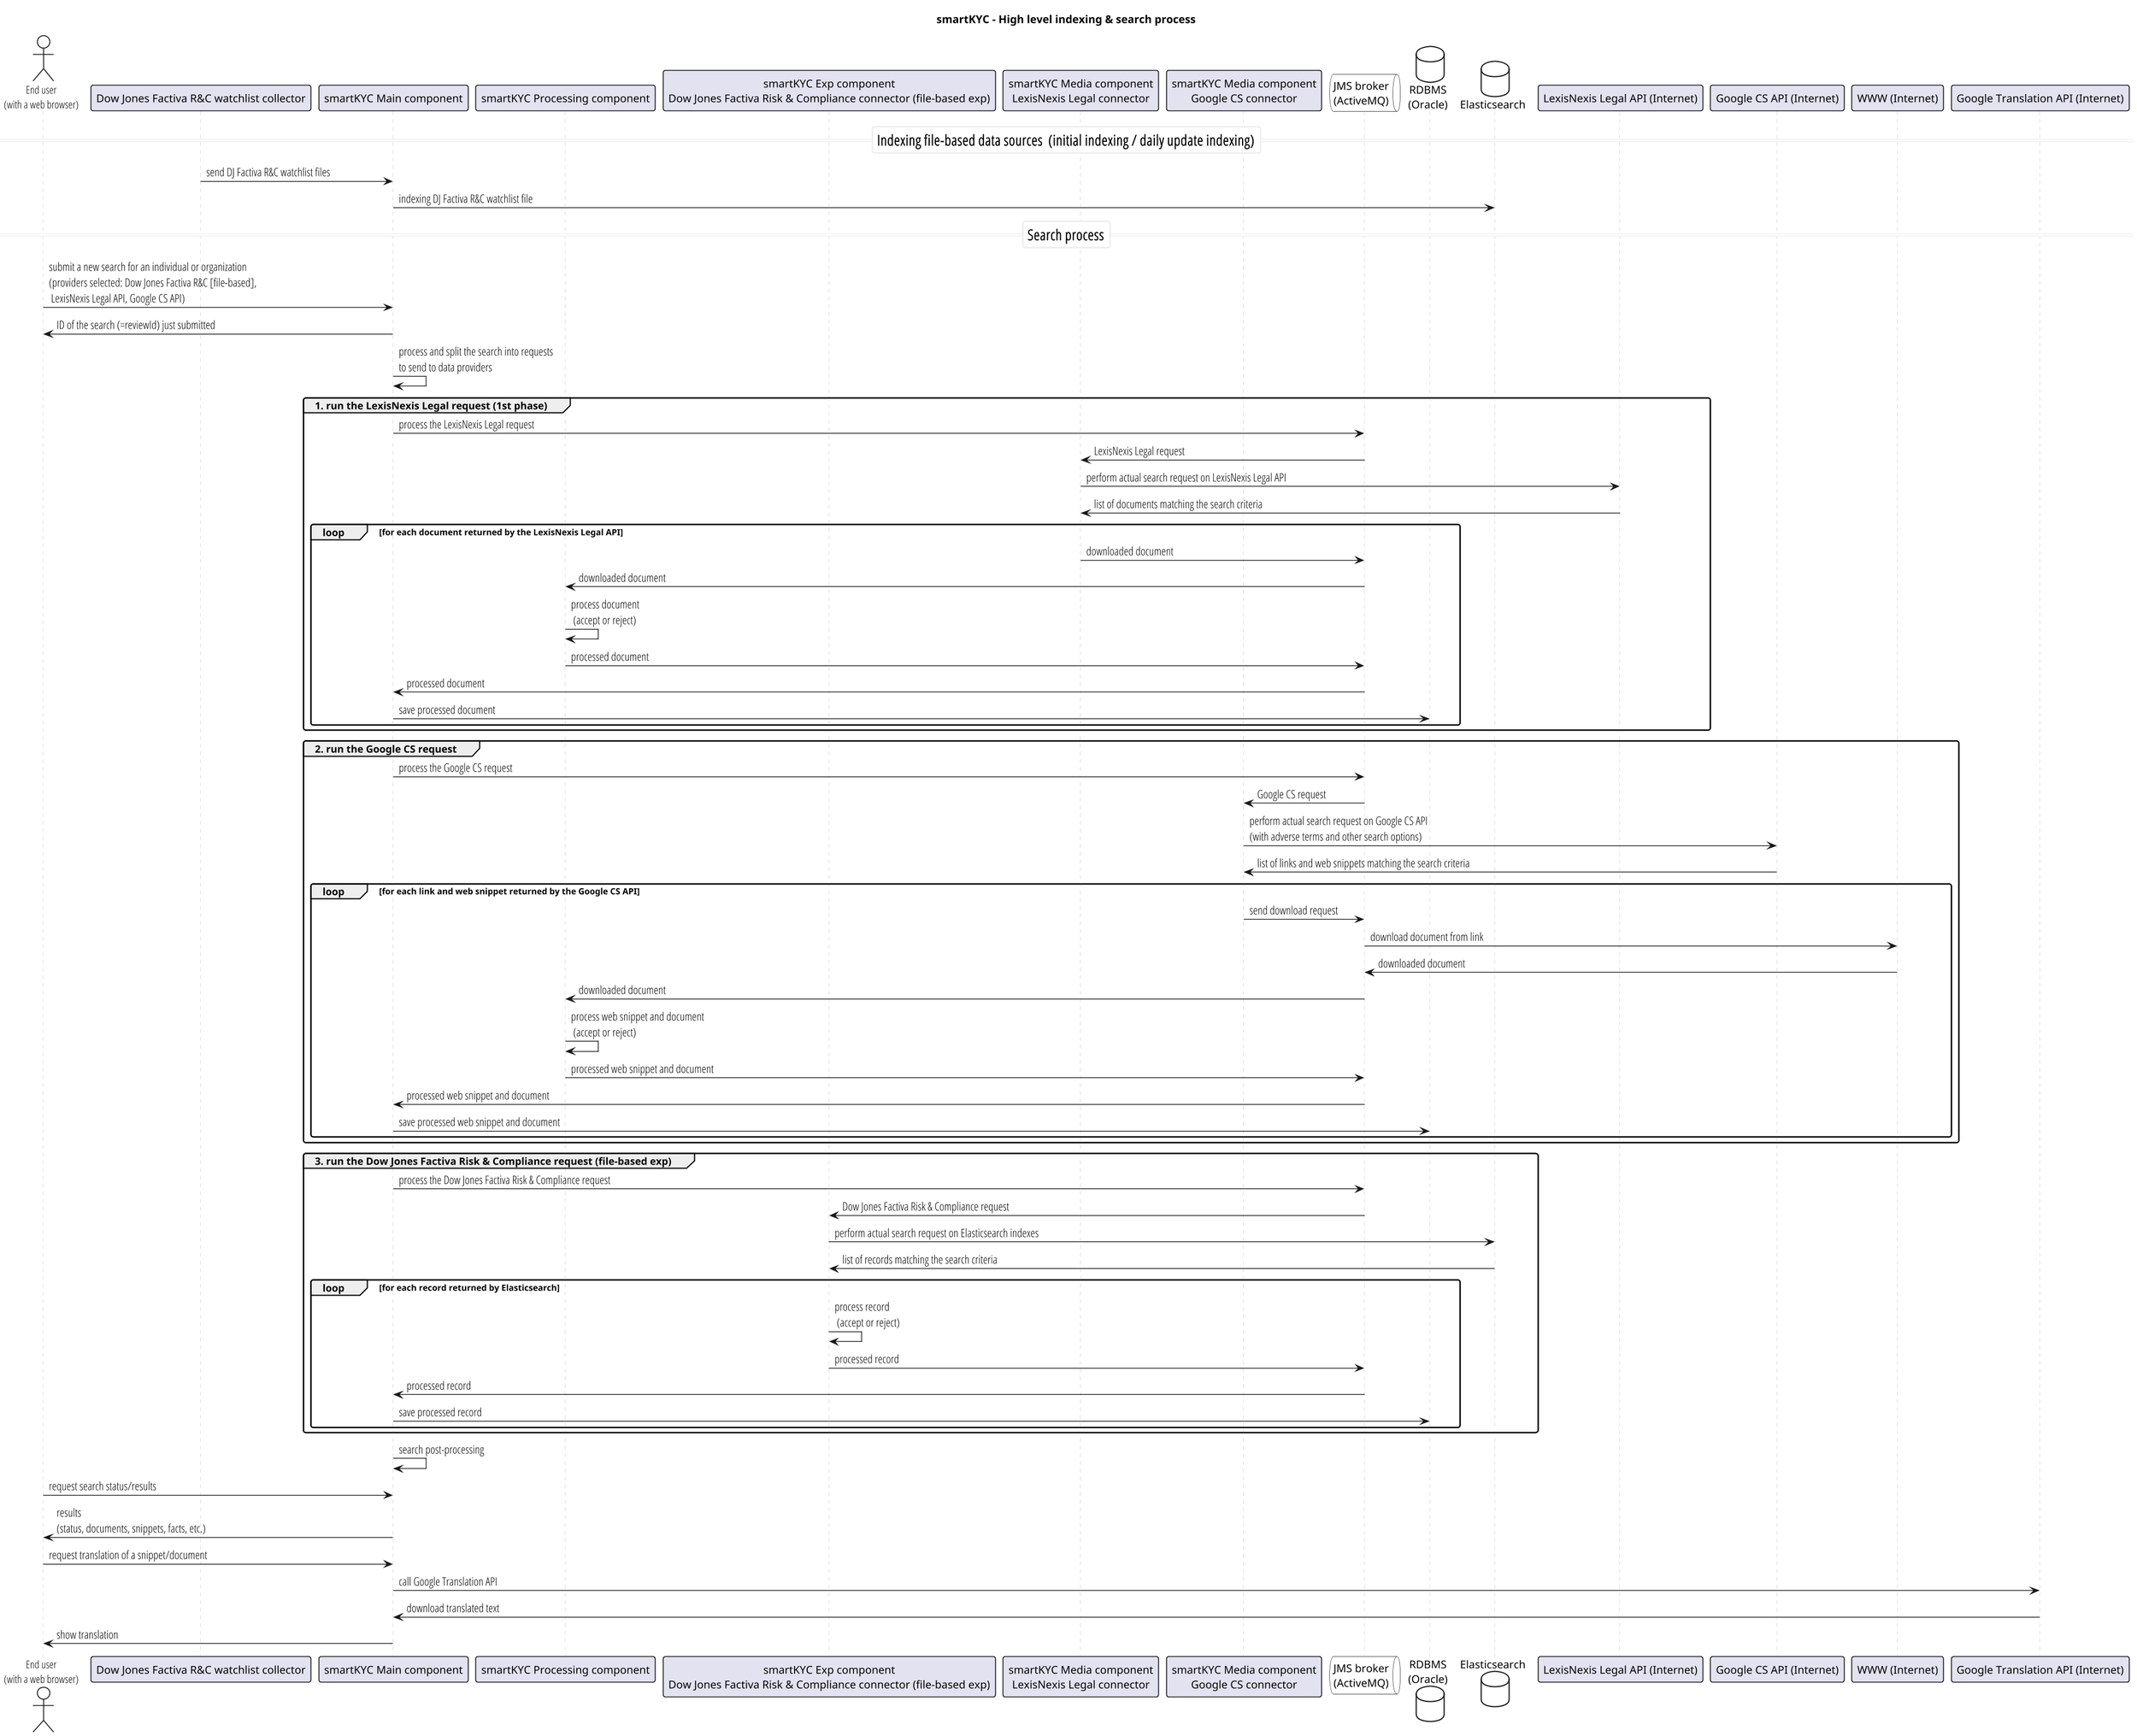 @startuml

skinparam dpi 300
scale 1200*1800

skinparam roundCorner 6
skinparam shadowing false
skinparam interface {
  backgroundColor WhiteSmoke
}
skinparam actor {
  FontName Open Sans Condensed Light
  FontSize 14
}
skinparam arrow {
  FontName Open Sans Condensed Light
  FontSize 15
}
skinparam note {
  FontName Open Sans Condensed Light
  FontSize 13
  BorderColor #bbb
}
skinparam footer {
  FontName Open Sans Condensed Light
  FontSize 14
  FontColor DimGrey
}
skinparam sequence {
  actorBorderThickness 1.2
  participantBorderThickness 1.2
  LifeLineBorderColor #ccc
  ParticipantFontName Avenir Next Condensed
  DividerBorderColor #eee
  DividerBackgroundColor #fff
  DividerFontName Open Sans Condensed Light
  DividerFontSize 15
  DividerFontStyle Light
  TitleFontName Open Sans Condensed Light
  TitleFontStyle Light
  TitleFontSize 17
}

actor "End user\n(with a web browser)" as user #fff
participant "Dow Jones Factiva R&C watchlist collector" as filemover
participant "smartKYC Main component" as main
participant "smartKYC Processing component" as proc
participant "smartKYC Exp component\nDow Jones Factiva Risk & Compliance connector (file-based exp)" as djrc
participant "smartKYC Media component\nLexisNexis Legal connector" as lnlegalconnector
participant "smartKYC Media component\nGoogle CS connector" as googlecsconnector
queue "JMS broker\n(ActiveMQ)" as queue #fff
database "RDBMS\n(Oracle)" as rdbms #fff
database "Elasticsearch" as elasticsearch #fff
participant "LexisNexis Legal API (Internet)" as lnlegalapi
participant "Google CS API (Internet)" as googlecsapi
participant "WWW (Internet)" as www
participant "Google Translation API (Internet)" as googletranslationapi

title smartKYC - High level indexing & search process

=== Indexing file-based data sources  (initial indexing / daily update indexing) ==

filemover -> main: send DJ Factiva R&C watchlist files
main -> elasticsearch: indexing DJ Factiva R&C watchlist file


=== Search process ==

user -> main: submit a new search for an individual or organization\n(providers selected: Dow Jones Factiva R&C [file-based],\n LexisNexis Legal API, Google CS API)
main -> user: ID of the search (=reviewId) just submitted
main -> main: process and split the search into requests\nto send to data providers

group 1. run the LexisNexis Legal request (1st phase)
    main -> queue: process the LexisNexis Legal request
    queue -> lnlegalconnector: LexisNexis Legal request
    lnlegalconnector-> lnlegalapi: perform actual search request on LexisNexis Legal API
    lnlegalapi -> lnlegalconnector: list of documents matching the search criteria
    loop for each document returned by the LexisNexis Legal API
        lnlegalconnector -> queue: downloaded document
        queue -> proc: downloaded document
        proc -> proc: process document\n (accept or reject)
        proc -> queue: processed document
        queue -> main: processed document
        main -> rdbms: save processed document
    end
end

group 2. run the Google CS request
    main -> queue: process the Google CS request
    queue -> googlecsconnector: Google CS request
    googlecsconnector-> googlecsapi: perform actual search request on Google CS API\n(with adverse terms and other search options)
    googlecsapi -> googlecsconnector: list of links and web snippets matching the search criteria
    loop for each link and web snippet returned by the Google CS API
        googlecsconnector -> queue: send download request
        queue -> www: download document from link
        www -> queue: downloaded document
        queue -> proc: downloaded document
        proc -> proc: process web snippet and document\n (accept or reject)
        proc -> queue: processed web snippet and document
        queue -> main: processed web snippet and document
        main -> rdbms: save processed web snippet and document
    end
end

group 3. run the Dow Jones Factiva Risk & Compliance request (file-based exp)
    main -> queue: process the Dow Jones Factiva Risk & Compliance request
    queue -> djrc: Dow Jones Factiva Risk & Compliance request
    djrc-> elasticsearch: perform actual search request on Elasticsearch indexes
    elasticsearch -> djrc: list of records matching the search criteria
    loop for each record returned by Elasticsearch
        djrc -> djrc: process record\n (accept or reject)
        djrc -> queue: processed record
        queue -> main: processed record
        main -> rdbms: save processed record
    end
end


main -> main: search post-processing
user -> main: request search status/results
main -> user: results\n(status, documents, snippets, facts, etc.)

user -> main: request translation of a snippet/document
main-> googletranslationapi: call Google Translation API
googletranslationapi -> main: download translated text
main -> user: show translation

@enduml
